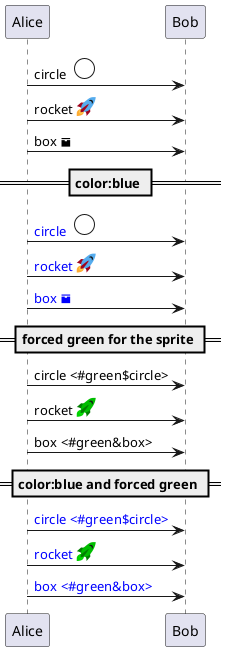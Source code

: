 

@startuml

sprite circle <svg viewBox="0 0 30 30">
<circle cx="15" cy="15" r="10" />
</svg>

Alice -> Bob : circle <$circle>
Alice -> Bob : rocket <:rocket:>
Alice -> Bob : box <&box>

== color:blue ==
Alice -> Bob : <color:blue>circle <$circle>
Alice -> Bob : <color:blue>rocket <:rocket:>
Alice -> Bob : <color:blue>box <&box>


== forced green for the sprite ==
Alice -> Bob : circle <#green$circle>
Alice -> Bob : rocket <#green:rocket:>
Alice -> Bob : box <#green&box>


== color:blue and forced green ==
Alice -> Bob : <color:blue>circle <#green$circle>
Alice -> Bob : <color:blue>rocket <#green:rocket:>
Alice -> Bob : <color:blue>box <#green&box>


@enduml

